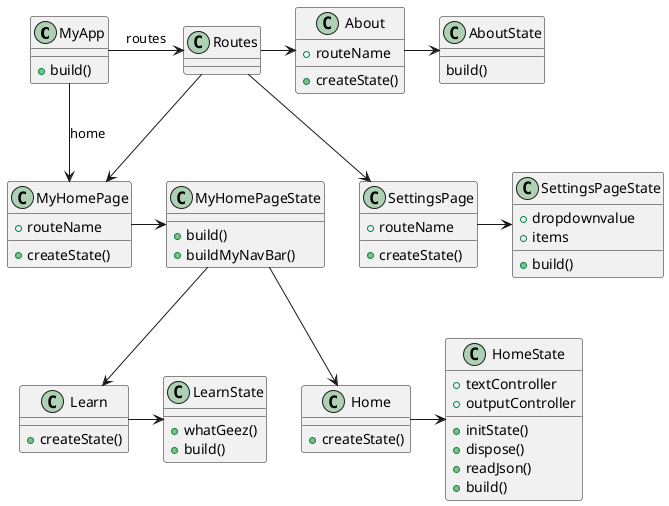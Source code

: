@startuml class_analysis

class MyApp{
    +build()
}

class MyHomePage {
  +routeName
  +createState()
}

class MyHomePageState {
  +build()
  +buildMyNavBar()
}

class SettingsPage {
  +routeName
  +createState()
}

class SettingsPageState {
  +dropdownvalue
  +items
  +build()
}

class About {
    +routeName
    +createState()
}

class AboutState {
    build()
}

class Learn {
  +createState()
}

class LearnState {
  +whatGeez()
  +build()
}

class Home {
  +createState()
}

class HomeState {
  +textController
  +outputController
  +initState()
  +dispose()
  +readJson()
  +build()
}

MyApp -down-> MyHomePage : home
MyApp -> Routes : routes
MyHomePage -> MyHomePageState
MyHomePageState -down-> Home
MyHomePageState -down-> Learn
SettingsPage -> SettingsPageState
About -> AboutState
Learn -> LearnState
Home -> HomeState
Routes -down-> MyHomePage
Routes -down-> SettingsPage
Routes -> About

@enduml